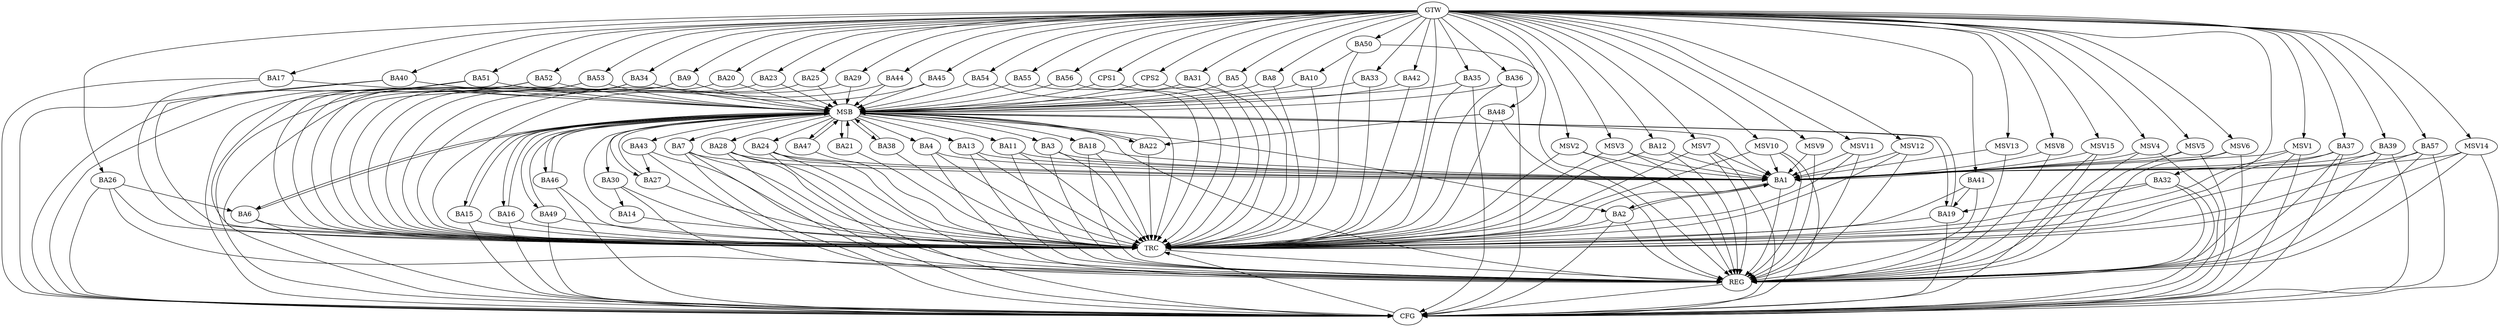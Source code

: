 strict digraph G {
  BA1 [ label="BA1" ];
  BA2 [ label="BA2" ];
  BA3 [ label="BA3" ];
  BA4 [ label="BA4" ];
  BA5 [ label="BA5" ];
  BA6 [ label="BA6" ];
  BA7 [ label="BA7" ];
  BA8 [ label="BA8" ];
  BA9 [ label="BA9" ];
  BA10 [ label="BA10" ];
  BA11 [ label="BA11" ];
  BA12 [ label="BA12" ];
  BA13 [ label="BA13" ];
  BA14 [ label="BA14" ];
  BA15 [ label="BA15" ];
  BA16 [ label="BA16" ];
  BA17 [ label="BA17" ];
  BA18 [ label="BA18" ];
  BA19 [ label="BA19" ];
  BA20 [ label="BA20" ];
  BA21 [ label="BA21" ];
  BA22 [ label="BA22" ];
  BA23 [ label="BA23" ];
  BA24 [ label="BA24" ];
  BA25 [ label="BA25" ];
  BA26 [ label="BA26" ];
  BA27 [ label="BA27" ];
  BA28 [ label="BA28" ];
  BA29 [ label="BA29" ];
  BA30 [ label="BA30" ];
  BA31 [ label="BA31" ];
  BA32 [ label="BA32" ];
  BA33 [ label="BA33" ];
  BA34 [ label="BA34" ];
  BA35 [ label="BA35" ];
  BA36 [ label="BA36" ];
  BA37 [ label="BA37" ];
  BA38 [ label="BA38" ];
  BA39 [ label="BA39" ];
  BA40 [ label="BA40" ];
  BA41 [ label="BA41" ];
  BA42 [ label="BA42" ];
  BA43 [ label="BA43" ];
  BA44 [ label="BA44" ];
  BA45 [ label="BA45" ];
  BA46 [ label="BA46" ];
  BA47 [ label="BA47" ];
  BA48 [ label="BA48" ];
  BA49 [ label="BA49" ];
  BA50 [ label="BA50" ];
  BA51 [ label="BA51" ];
  BA52 [ label="BA52" ];
  BA53 [ label="BA53" ];
  BA54 [ label="BA54" ];
  BA55 [ label="BA55" ];
  BA56 [ label="BA56" ];
  BA57 [ label="BA57" ];
  CPS1 [ label="CPS1" ];
  CPS2 [ label="CPS2" ];
  GTW [ label="GTW" ];
  REG [ label="REG" ];
  MSB [ label="MSB" ];
  CFG [ label="CFG" ];
  TRC [ label="TRC" ];
  MSV1 [ label="MSV1" ];
  MSV2 [ label="MSV2" ];
  MSV3 [ label="MSV3" ];
  MSV4 [ label="MSV4" ];
  MSV5 [ label="MSV5" ];
  MSV6 [ label="MSV6" ];
  MSV7 [ label="MSV7" ];
  MSV8 [ label="MSV8" ];
  MSV9 [ label="MSV9" ];
  MSV10 [ label="MSV10" ];
  MSV11 [ label="MSV11" ];
  MSV12 [ label="MSV12" ];
  MSV13 [ label="MSV13" ];
  MSV14 [ label="MSV14" ];
  MSV15 [ label="MSV15" ];
  BA1 -> BA2;
  BA2 -> BA1;
  BA3 -> BA1;
  BA4 -> BA1;
  BA7 -> BA1;
  BA11 -> BA1;
  BA12 -> BA1;
  BA13 -> BA1;
  BA18 -> BA1;
  BA24 -> BA1;
  BA26 -> BA6;
  BA28 -> BA1;
  BA30 -> BA14;
  BA32 -> BA19;
  BA37 -> BA1;
  BA39 -> BA1;
  BA41 -> BA19;
  BA43 -> BA27;
  BA48 -> BA22;
  BA50 -> BA10;
  BA57 -> BA1;
  GTW -> BA5;
  GTW -> BA8;
  GTW -> BA9;
  GTW -> BA12;
  GTW -> BA17;
  GTW -> BA20;
  GTW -> BA23;
  GTW -> BA25;
  GTW -> BA26;
  GTW -> BA29;
  GTW -> BA31;
  GTW -> BA32;
  GTW -> BA33;
  GTW -> BA34;
  GTW -> BA35;
  GTW -> BA36;
  GTW -> BA37;
  GTW -> BA39;
  GTW -> BA40;
  GTW -> BA41;
  GTW -> BA42;
  GTW -> BA44;
  GTW -> BA45;
  GTW -> BA48;
  GTW -> BA50;
  GTW -> BA51;
  GTW -> BA52;
  GTW -> BA53;
  GTW -> BA54;
  GTW -> BA55;
  GTW -> BA56;
  GTW -> BA57;
  GTW -> CPS1;
  GTW -> CPS2;
  BA1 -> REG;
  BA2 -> REG;
  BA3 -> REG;
  BA4 -> REG;
  BA7 -> REG;
  BA11 -> REG;
  BA12 -> REG;
  BA13 -> REG;
  BA18 -> REG;
  BA24 -> REG;
  BA26 -> REG;
  BA28 -> REG;
  BA30 -> REG;
  BA32 -> REG;
  BA37 -> REG;
  BA39 -> REG;
  BA41 -> REG;
  BA43 -> REG;
  BA48 -> REG;
  BA50 -> REG;
  BA57 -> REG;
  BA5 -> MSB;
  MSB -> BA1;
  MSB -> REG;
  BA6 -> MSB;
  MSB -> BA2;
  BA8 -> MSB;
  BA9 -> MSB;
  BA10 -> MSB;
  MSB -> BA7;
  BA14 -> MSB;
  BA15 -> MSB;
  MSB -> BA6;
  BA16 -> MSB;
  BA17 -> MSB;
  BA19 -> MSB;
  MSB -> BA4;
  BA20 -> MSB;
  BA21 -> MSB;
  MSB -> BA16;
  BA22 -> MSB;
  BA23 -> MSB;
  BA25 -> MSB;
  MSB -> BA11;
  BA27 -> MSB;
  BA29 -> MSB;
  BA31 -> MSB;
  MSB -> BA3;
  BA33 -> MSB;
  MSB -> BA15;
  BA34 -> MSB;
  BA35 -> MSB;
  MSB -> BA28;
  BA36 -> MSB;
  BA38 -> MSB;
  MSB -> BA27;
  BA40 -> MSB;
  MSB -> BA21;
  BA42 -> MSB;
  BA44 -> MSB;
  MSB -> BA22;
  BA45 -> MSB;
  BA46 -> MSB;
  BA47 -> MSB;
  BA49 -> MSB;
  MSB -> BA38;
  BA51 -> MSB;
  MSB -> BA19;
  BA52 -> MSB;
  MSB -> BA24;
  BA53 -> MSB;
  BA54 -> MSB;
  BA55 -> MSB;
  BA56 -> MSB;
  CPS1 -> MSB;
  MSB -> BA43;
  MSB -> BA49;
  MSB -> BA13;
  CPS2 -> MSB;
  MSB -> BA18;
  MSB -> BA47;
  MSB -> BA46;
  MSB -> BA30;
  BA35 -> CFG;
  BA46 -> CFG;
  BA7 -> CFG;
  BA17 -> CFG;
  BA6 -> CFG;
  BA37 -> CFG;
  BA24 -> CFG;
  BA19 -> CFG;
  BA34 -> CFG;
  BA57 -> CFG;
  BA2 -> CFG;
  BA16 -> CFG;
  BA15 -> CFG;
  BA9 -> CFG;
  BA52 -> CFG;
  BA53 -> CFG;
  BA39 -> CFG;
  BA32 -> CFG;
  BA51 -> CFG;
  BA40 -> CFG;
  BA28 -> CFG;
  BA49 -> CFG;
  BA36 -> CFG;
  BA26 -> CFG;
  REG -> CFG;
  BA1 -> TRC;
  BA2 -> TRC;
  BA3 -> TRC;
  BA4 -> TRC;
  BA5 -> TRC;
  BA6 -> TRC;
  BA7 -> TRC;
  BA8 -> TRC;
  BA9 -> TRC;
  BA10 -> TRC;
  BA11 -> TRC;
  BA12 -> TRC;
  BA13 -> TRC;
  BA14 -> TRC;
  BA15 -> TRC;
  BA16 -> TRC;
  BA17 -> TRC;
  BA18 -> TRC;
  BA19 -> TRC;
  BA20 -> TRC;
  BA21 -> TRC;
  BA22 -> TRC;
  BA23 -> TRC;
  BA24 -> TRC;
  BA25 -> TRC;
  BA26 -> TRC;
  BA27 -> TRC;
  BA28 -> TRC;
  BA29 -> TRC;
  BA30 -> TRC;
  BA31 -> TRC;
  BA32 -> TRC;
  BA33 -> TRC;
  BA34 -> TRC;
  BA35 -> TRC;
  BA36 -> TRC;
  BA37 -> TRC;
  BA38 -> TRC;
  BA39 -> TRC;
  BA40 -> TRC;
  BA41 -> TRC;
  BA42 -> TRC;
  BA43 -> TRC;
  BA44 -> TRC;
  BA45 -> TRC;
  BA46 -> TRC;
  BA47 -> TRC;
  BA48 -> TRC;
  BA49 -> TRC;
  BA50 -> TRC;
  BA51 -> TRC;
  BA52 -> TRC;
  BA53 -> TRC;
  BA54 -> TRC;
  BA55 -> TRC;
  BA56 -> TRC;
  BA57 -> TRC;
  CPS1 -> TRC;
  CPS2 -> TRC;
  GTW -> TRC;
  CFG -> TRC;
  TRC -> REG;
  MSV1 -> BA1;
  MSV2 -> BA1;
  MSV3 -> BA1;
  GTW -> MSV1;
  MSV1 -> REG;
  MSV1 -> TRC;
  MSV1 -> CFG;
  GTW -> MSV2;
  MSV2 -> REG;
  MSV2 -> TRC;
  GTW -> MSV3;
  MSV3 -> REG;
  MSV3 -> TRC;
  MSV4 -> BA1;
  MSV5 -> BA1;
  MSV6 -> BA1;
  GTW -> MSV4;
  MSV4 -> REG;
  MSV4 -> CFG;
  GTW -> MSV5;
  MSV5 -> REG;
  MSV5 -> CFG;
  GTW -> MSV6;
  MSV6 -> REG;
  MSV6 -> CFG;
  MSV7 -> BA1;
  GTW -> MSV7;
  MSV7 -> REG;
  MSV7 -> TRC;
  MSV7 -> CFG;
  MSV8 -> BA1;
  GTW -> MSV8;
  MSV8 -> REG;
  MSV9 -> BA1;
  MSV10 -> BA1;
  GTW -> MSV9;
  MSV9 -> REG;
  GTW -> MSV10;
  MSV10 -> REG;
  MSV10 -> TRC;
  MSV10 -> CFG;
  MSV11 -> BA1;
  GTW -> MSV11;
  MSV11 -> REG;
  MSV11 -> TRC;
  MSV12 -> BA1;
  MSV13 -> BA1;
  GTW -> MSV12;
  MSV12 -> REG;
  MSV12 -> TRC;
  GTW -> MSV13;
  MSV13 -> REG;
  MSV14 -> BA1;
  GTW -> MSV14;
  MSV14 -> REG;
  MSV14 -> TRC;
  MSV14 -> CFG;
  MSV15 -> BA1;
  GTW -> MSV15;
  MSV15 -> REG;
  MSV15 -> CFG;
}
